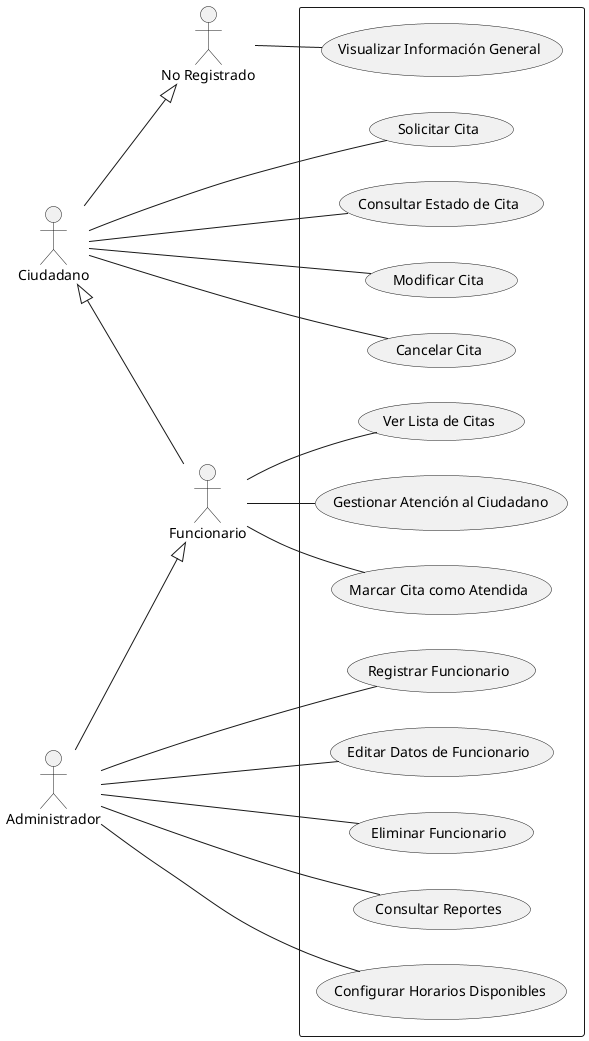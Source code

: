 @startuml
left to right direction

actor "No Registrado" as NR
actor Ciudadano
actor Funcionario
actor Administrador

rectangle  {
  Ciudadano -- (Solicitar Cita)
  Ciudadano -- (Consultar Estado de Cita)
  Ciudadano -- (Modificar Cita)
  Ciudadano -- (Cancelar Cita)

  Funcionario -- (Ver Lista de Citas)
  Funcionario -- (Gestionar Atención al Ciudadano)
  Funcionario -- (Marcar Cita como Atendida)

  Administrador -- (Registrar Funcionario)
  Administrador -- (Editar Datos de Funcionario)
  Administrador -- (Eliminar Funcionario)
  Administrador -- (Consultar Reportes)
  Administrador -- (Configurar Horarios Disponibles)

  NR -- (Visualizar Información General)

  Funcionario -l-|> Ciudadano
  Administrador --|> Funcionario
  Ciudadano --|> NR
}
@enduml
